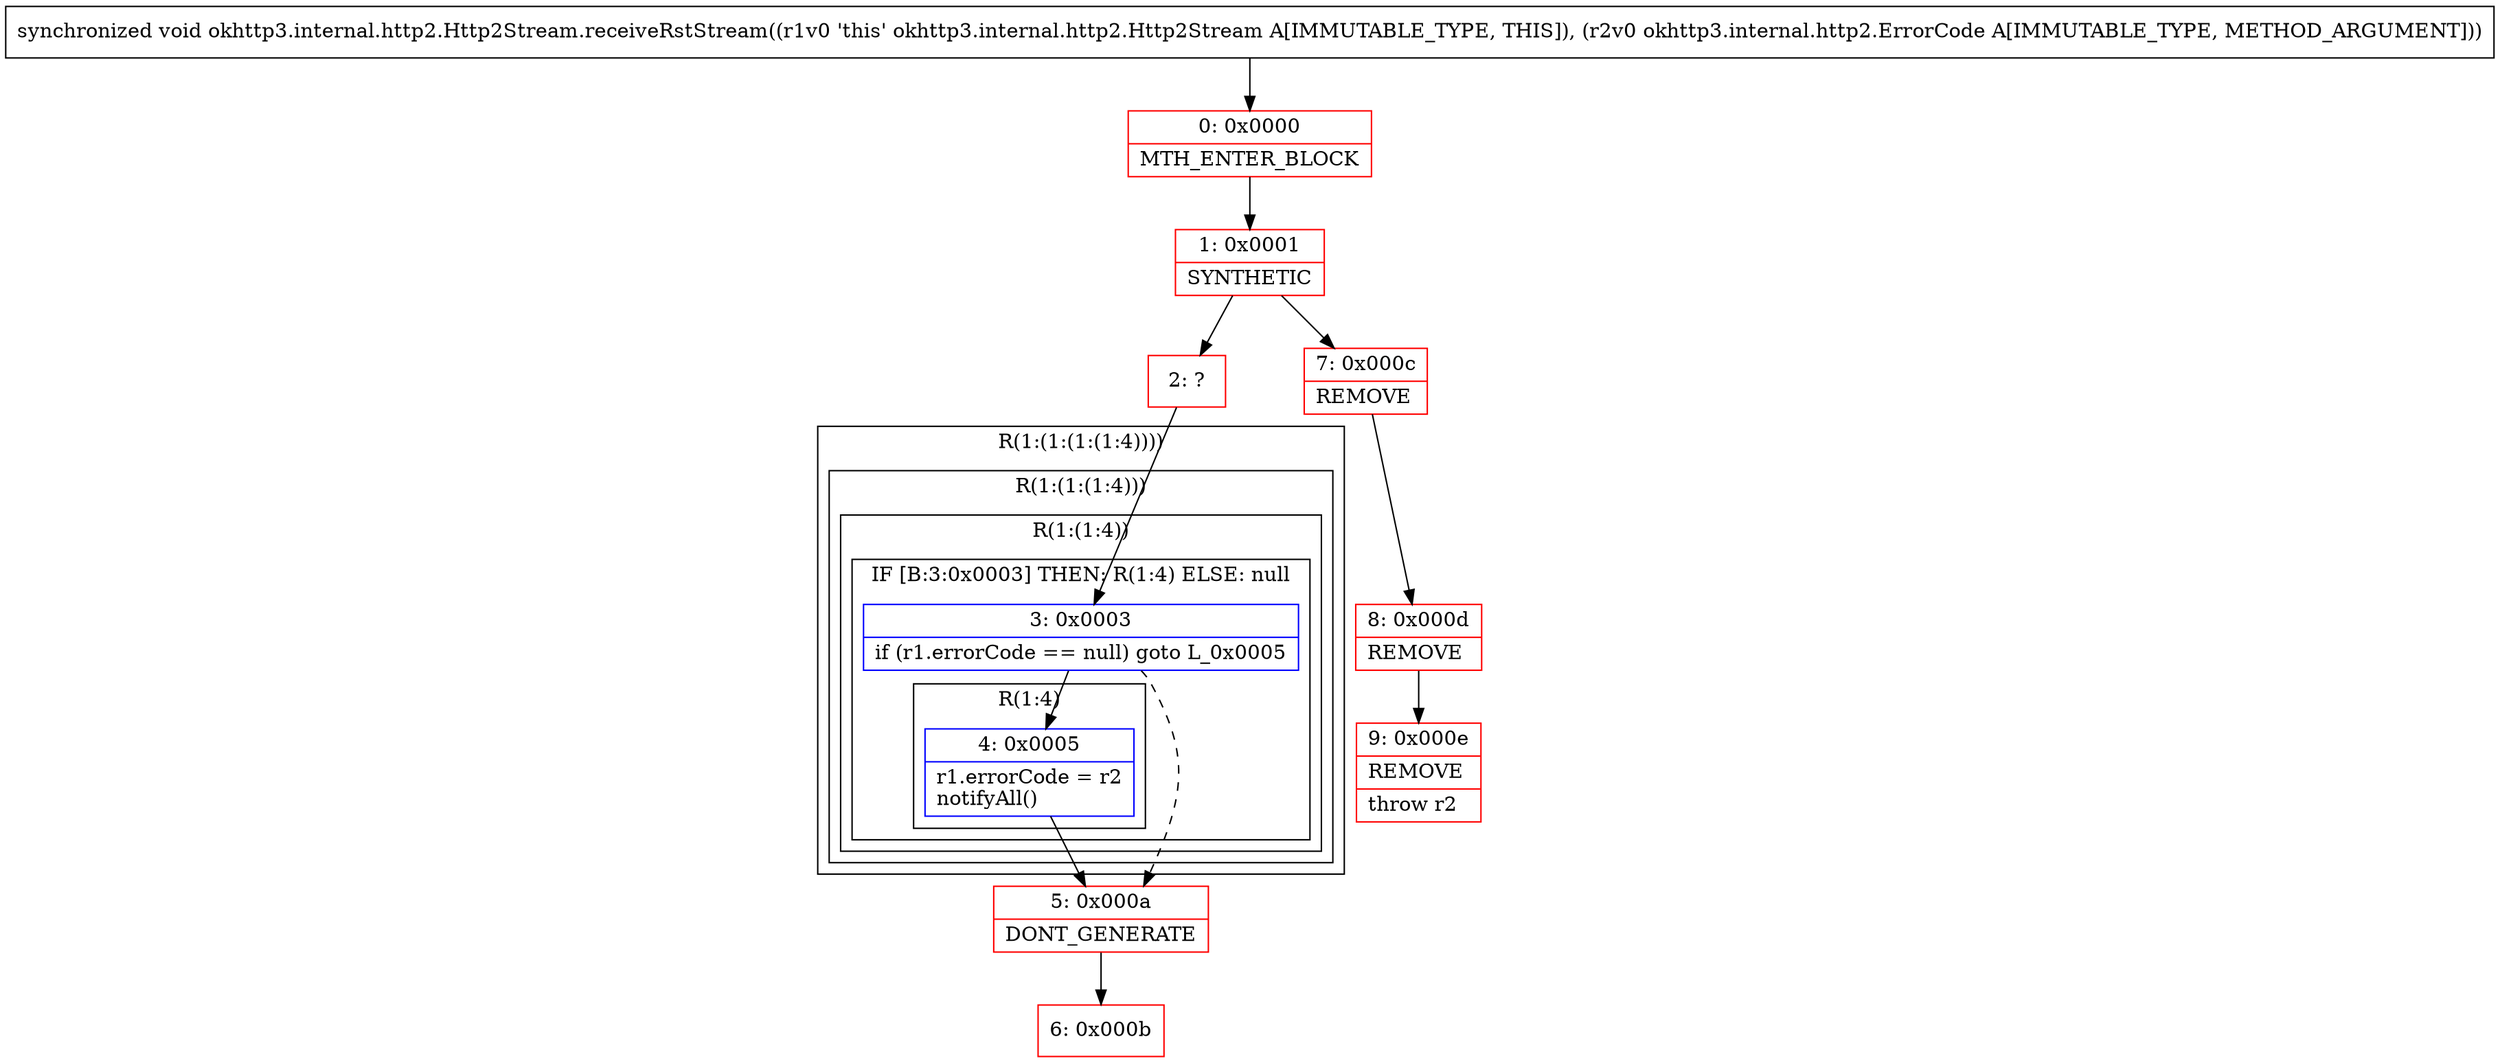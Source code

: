 digraph "CFG forokhttp3.internal.http2.Http2Stream.receiveRstStream(Lokhttp3\/internal\/http2\/ErrorCode;)V" {
subgraph cluster_Region_1761726959 {
label = "R(1:(1:(1:(1:4))))";
node [shape=record,color=blue];
subgraph cluster_Region_857481151 {
label = "R(1:(1:(1:4)))";
node [shape=record,color=blue];
subgraph cluster_Region_710933206 {
label = "R(1:(1:4))";
node [shape=record,color=blue];
subgraph cluster_IfRegion_1604231867 {
label = "IF [B:3:0x0003] THEN: R(1:4) ELSE: null";
node [shape=record,color=blue];
Node_3 [shape=record,label="{3\:\ 0x0003|if (r1.errorCode == null) goto L_0x0005\l}"];
subgraph cluster_Region_947359246 {
label = "R(1:4)";
node [shape=record,color=blue];
Node_4 [shape=record,label="{4\:\ 0x0005|r1.errorCode = r2\lnotifyAll()\l}"];
}
}
}
}
}
Node_0 [shape=record,color=red,label="{0\:\ 0x0000|MTH_ENTER_BLOCK\l}"];
Node_1 [shape=record,color=red,label="{1\:\ 0x0001|SYNTHETIC\l}"];
Node_2 [shape=record,color=red,label="{2\:\ ?}"];
Node_5 [shape=record,color=red,label="{5\:\ 0x000a|DONT_GENERATE\l}"];
Node_6 [shape=record,color=red,label="{6\:\ 0x000b}"];
Node_7 [shape=record,color=red,label="{7\:\ 0x000c|REMOVE\l}"];
Node_8 [shape=record,color=red,label="{8\:\ 0x000d|REMOVE\l}"];
Node_9 [shape=record,color=red,label="{9\:\ 0x000e|REMOVE\l|throw r2\l}"];
MethodNode[shape=record,label="{synchronized void okhttp3.internal.http2.Http2Stream.receiveRstStream((r1v0 'this' okhttp3.internal.http2.Http2Stream A[IMMUTABLE_TYPE, THIS]), (r2v0 okhttp3.internal.http2.ErrorCode A[IMMUTABLE_TYPE, METHOD_ARGUMENT])) }"];
MethodNode -> Node_0;
Node_3 -> Node_4;
Node_3 -> Node_5[style=dashed];
Node_4 -> Node_5;
Node_0 -> Node_1;
Node_1 -> Node_2;
Node_1 -> Node_7;
Node_2 -> Node_3;
Node_5 -> Node_6;
Node_7 -> Node_8;
Node_8 -> Node_9;
}

